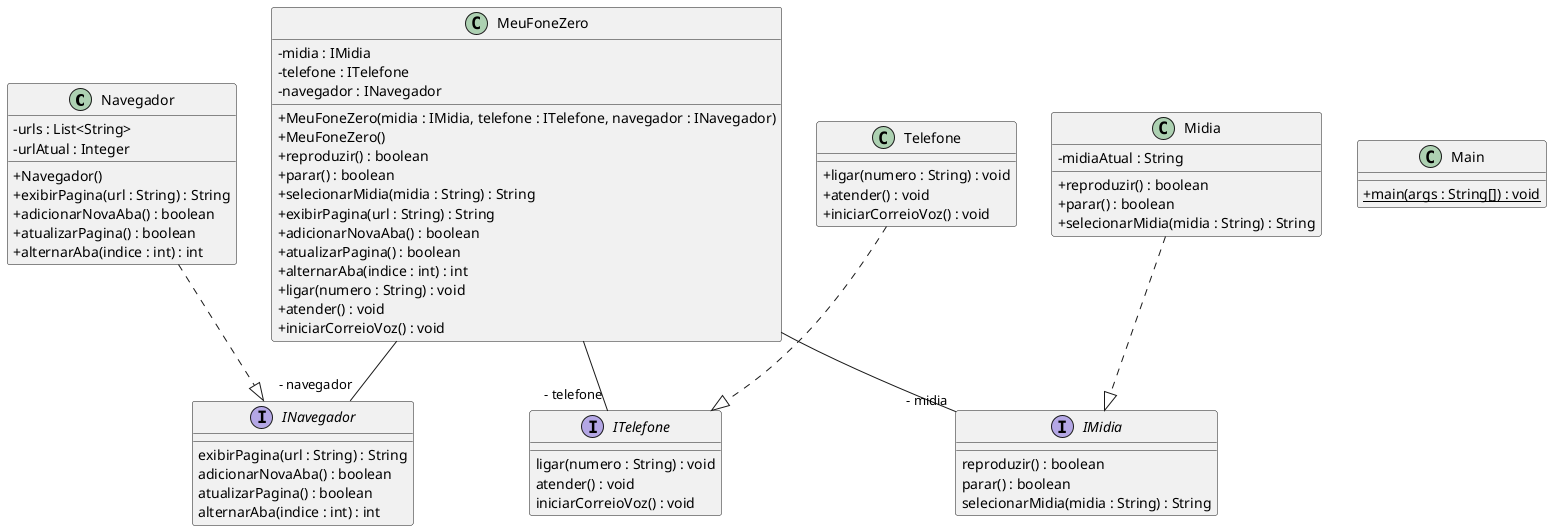 @startuml
skinparam classAttributeIconSize 0
class Navegador{
- urls : List<String>
- urlAtual : Integer
+ Navegador()
+ exibirPagina(url : String) : String
+ adicionarNovaAba() : boolean
+ atualizarPagina() : boolean
+ alternarAba(indice : int) : int
}
Navegador ..|> INavegador
class MeuFoneZero{
- midia : IMidia
- telefone : ITelefone
- navegador : INavegador
+ MeuFoneZero(midia : IMidia, telefone : ITelefone, navegador : INavegador)
+ MeuFoneZero()
+ reproduzir() : boolean
+ parar() : boolean
+ selecionarMidia(midia : String) : String
+ exibirPagina(url : String) : String
+ adicionarNovaAba() : boolean
+ atualizarPagina() : boolean
+ alternarAba(indice : int) : int
+ ligar(numero : String) : void
+ atender() : void
+ iniciarCorreioVoz() : void
}
class Telefone{
+ ligar(numero : String) : void
+ atender() : void
+ iniciarCorreioVoz() : void
}
Telefone ..|> ITelefone
class Main{
+ {static} main(args : String[]) : void
}
class Midia{
- midiaAtual : String
+ reproduzir() : boolean
+ parar() : boolean
+ selecionarMidia(midia : String) : String
}
Midia ..|> IMidia
MeuFoneZero--"- midia" IMidia
MeuFoneZero--"- telefone" ITelefone
MeuFoneZero--"- navegador" INavegador
interface INavegador{
exibirPagina(url : String) : String
adicionarNovaAba() : boolean
atualizarPagina() : boolean
alternarAba(indice : int) : int
}
interface ITelefone{
ligar(numero : String) : void
atender() : void
iniciarCorreioVoz() : void
}
interface IMidia{
reproduzir() : boolean
parar() : boolean
selecionarMidia(midia : String) : String
}
@enduml